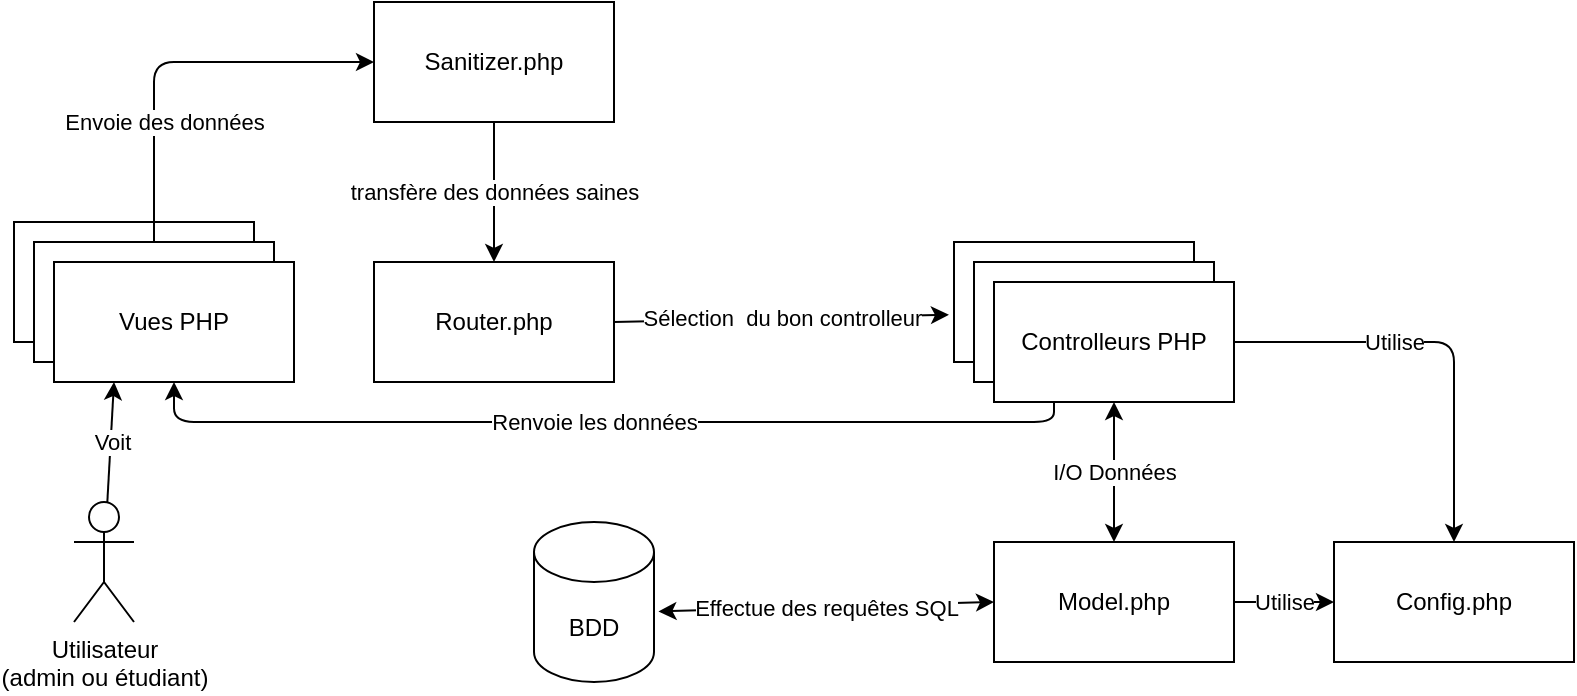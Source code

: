 <mxfile version="14.5.1" type="device"><diagram id="NjoDTC2J0k3-GqyVPjtb" name="Page-1"><mxGraphModel dx="1973" dy="1736" grid="1" gridSize="10" guides="1" tooltips="1" connect="1" arrows="1" fold="1" page="1" pageScale="1" pageWidth="827" pageHeight="1169" math="0" shadow="0"><root><mxCell id="0"/><mxCell id="1" parent="0"/><mxCell id="c4x51Dic5RnvbSyxaREF-1" value="Utilisateur&lt;br&gt;(admin ou étudiant)" style="shape=umlActor;verticalLabelPosition=bottom;verticalAlign=top;html=1;outlineConnect=0;" parent="1" vertex="1"><mxGeometry x="10" y="210" width="30" height="60" as="geometry"/></mxCell><mxCell id="c4x51Dic5RnvbSyxaREF-4" value="Router.php" style="rounded=0;whiteSpace=wrap;html=1;" parent="1" vertex="1"><mxGeometry x="160" y="90" width="120" height="60" as="geometry"/></mxCell><mxCell id="c4x51Dic5RnvbSyxaREF-8" value="Config.php" style="rounded=0;whiteSpace=wrap;html=1;" parent="1" vertex="1"><mxGeometry x="640" y="230" width="120" height="60" as="geometry"/></mxCell><mxCell id="c4x51Dic5RnvbSyxaREF-9" value="Model.php" style="rounded=0;whiteSpace=wrap;html=1;" parent="1" vertex="1"><mxGeometry x="470" y="230" width="120" height="60" as="geometry"/></mxCell><mxCell id="c4x51Dic5RnvbSyxaREF-10" value="" style="group" parent="1" vertex="1" connectable="0"><mxGeometry x="450" y="80" width="140" height="80" as="geometry"/></mxCell><mxCell id="c4x51Dic5RnvbSyxaREF-5" value="Controller1.php" style="rounded=0;whiteSpace=wrap;html=1;" parent="c4x51Dic5RnvbSyxaREF-10" vertex="1"><mxGeometry width="120" height="60" as="geometry"/></mxCell><mxCell id="c4x51Dic5RnvbSyxaREF-6" value="Controller1.php" style="rounded=0;whiteSpace=wrap;html=1;" parent="c4x51Dic5RnvbSyxaREF-10" vertex="1"><mxGeometry x="10" y="10" width="120" height="60" as="geometry"/></mxCell><mxCell id="c4x51Dic5RnvbSyxaREF-7" value="Controlleurs PHP" style="rounded=0;whiteSpace=wrap;html=1;" parent="c4x51Dic5RnvbSyxaREF-10" vertex="1"><mxGeometry x="20" y="20" width="120" height="60" as="geometry"/></mxCell><mxCell id="c4x51Dic5RnvbSyxaREF-12" value="" style="endArrow=classic;html=1;entryX=-0.021;entryY=0.606;entryDx=0;entryDy=0;entryPerimeter=0;exitX=1;exitY=0.5;exitDx=0;exitDy=0;" parent="1" source="c4x51Dic5RnvbSyxaREF-4" target="c4x51Dic5RnvbSyxaREF-5" edge="1"><mxGeometry relative="1" as="geometry"><mxPoint x="10" y="130" as="sourcePoint"/><mxPoint x="170" y="130" as="targetPoint"/></mxGeometry></mxCell><mxCell id="c4x51Dic5RnvbSyxaREF-13" value="Sélection&amp;nbsp; du bon controlleur" style="edgeLabel;resizable=0;html=1;align=center;verticalAlign=middle;" parent="c4x51Dic5RnvbSyxaREF-12" connectable="0" vertex="1"><mxGeometry relative="1" as="geometry"/></mxCell><mxCell id="c4x51Dic5RnvbSyxaREF-15" value="" style="endArrow=classic;html=1;entryX=0.5;entryY=0;entryDx=0;entryDy=0;exitX=0.5;exitY=1;exitDx=0;exitDy=0;startArrow=classic;startFill=1;" parent="1" source="c4x51Dic5RnvbSyxaREF-7" target="c4x51Dic5RnvbSyxaREF-9" edge="1"><mxGeometry relative="1" as="geometry"><mxPoint x="630" y="160" as="sourcePoint"/><mxPoint x="457.48" y="126.36" as="targetPoint"/></mxGeometry></mxCell><mxCell id="c4x51Dic5RnvbSyxaREF-16" value="I/O Données" style="edgeLabel;resizable=0;html=1;align=center;verticalAlign=middle;" parent="c4x51Dic5RnvbSyxaREF-15" connectable="0" vertex="1"><mxGeometry relative="1" as="geometry"/></mxCell><mxCell id="c4x51Dic5RnvbSyxaREF-17" value="BDD" style="shape=cylinder3;whiteSpace=wrap;html=1;boundedLbl=1;backgroundOutline=1;size=15;" parent="1" vertex="1"><mxGeometry x="240" y="220" width="60" height="80" as="geometry"/></mxCell><mxCell id="c4x51Dic5RnvbSyxaREF-19" value="" style="endArrow=classic;html=1;entryX=1.037;entryY=0.559;entryDx=0;entryDy=0;entryPerimeter=0;exitX=0;exitY=0.5;exitDx=0;exitDy=0;startArrow=classic;startFill=1;" parent="1" source="c4x51Dic5RnvbSyxaREF-9" target="c4x51Dic5RnvbSyxaREF-17" edge="1"><mxGeometry relative="1" as="geometry"><mxPoint x="290" y="130" as="sourcePoint"/><mxPoint x="457.48" y="126.36" as="targetPoint"/></mxGeometry></mxCell><mxCell id="c4x51Dic5RnvbSyxaREF-20" value="Effectue des requêtes SQL" style="edgeLabel;resizable=0;html=1;align=center;verticalAlign=middle;" parent="c4x51Dic5RnvbSyxaREF-19" connectable="0" vertex="1"><mxGeometry relative="1" as="geometry"/></mxCell><mxCell id="c4x51Dic5RnvbSyxaREF-21" value="" style="endArrow=classic;html=1;entryX=0;entryY=0.5;entryDx=0;entryDy=0;exitX=1;exitY=0.5;exitDx=0;exitDy=0;" parent="1" source="c4x51Dic5RnvbSyxaREF-9" target="c4x51Dic5RnvbSyxaREF-8" edge="1"><mxGeometry relative="1" as="geometry"><mxPoint x="540" y="320" as="sourcePoint"/><mxPoint x="640" y="320" as="targetPoint"/></mxGeometry></mxCell><mxCell id="c4x51Dic5RnvbSyxaREF-22" value="Utilise" style="edgeLabel;resizable=0;html=1;align=center;verticalAlign=middle;" parent="c4x51Dic5RnvbSyxaREF-21" connectable="0" vertex="1"><mxGeometry relative="1" as="geometry"/></mxCell><mxCell id="c4x51Dic5RnvbSyxaREF-23" value="" style="endArrow=classic;html=1;entryX=0.5;entryY=0;entryDx=0;entryDy=0;exitX=1;exitY=0.5;exitDx=0;exitDy=0;" parent="1" source="c4x51Dic5RnvbSyxaREF-7" target="c4x51Dic5RnvbSyxaREF-8" edge="1"><mxGeometry relative="1" as="geometry"><mxPoint x="600" y="270.0" as="sourcePoint"/><mxPoint x="710" y="270.0" as="targetPoint"/><Array as="points"><mxPoint x="700" y="130"/></Array></mxGeometry></mxCell><mxCell id="c4x51Dic5RnvbSyxaREF-24" value="Utilise" style="edgeLabel;resizable=0;html=1;align=center;verticalAlign=middle;" parent="c4x51Dic5RnvbSyxaREF-23" connectable="0" vertex="1"><mxGeometry relative="1" as="geometry"><mxPoint x="-25.17" as="offset"/></mxGeometry></mxCell><mxCell id="c4x51Dic5RnvbSyxaREF-28" value="" style="group" parent="1" vertex="1" connectable="0"><mxGeometry x="-20" y="70" width="140" height="80" as="geometry"/></mxCell><mxCell id="c4x51Dic5RnvbSyxaREF-25" value="" style="rounded=0;whiteSpace=wrap;html=1;" parent="c4x51Dic5RnvbSyxaREF-28" vertex="1"><mxGeometry width="120" height="60" as="geometry"/></mxCell><mxCell id="c4x51Dic5RnvbSyxaREF-26" value="" style="rounded=0;whiteSpace=wrap;html=1;" parent="c4x51Dic5RnvbSyxaREF-28" vertex="1"><mxGeometry x="10" y="10" width="120" height="60" as="geometry"/></mxCell><mxCell id="c4x51Dic5RnvbSyxaREF-27" value="Vues PHP" style="rounded=0;whiteSpace=wrap;html=1;" parent="c4x51Dic5RnvbSyxaREF-28" vertex="1"><mxGeometry x="20" y="20" width="120" height="60" as="geometry"/></mxCell><mxCell id="c4x51Dic5RnvbSyxaREF-33" value="" style="endArrow=classic;html=1;exitX=0.25;exitY=1;exitDx=0;exitDy=0;entryX=0.5;entryY=1;entryDx=0;entryDy=0;" parent="1" source="c4x51Dic5RnvbSyxaREF-7" target="c4x51Dic5RnvbSyxaREF-27" edge="1"><mxGeometry relative="1" as="geometry"><mxPoint x="130" y="130" as="sourcePoint"/><mxPoint x="80" y="160" as="targetPoint"/><Array as="points"><mxPoint x="500" y="170"/><mxPoint x="60" y="170"/></Array></mxGeometry></mxCell><mxCell id="c4x51Dic5RnvbSyxaREF-34" value="Renvoie les données" style="edgeLabel;resizable=0;html=1;align=center;verticalAlign=middle;" parent="c4x51Dic5RnvbSyxaREF-33" connectable="0" vertex="1"><mxGeometry relative="1" as="geometry"><mxPoint x="-4.83" as="offset"/></mxGeometry></mxCell><mxCell id="c4x51Dic5RnvbSyxaREF-35" value="" style="endArrow=classic;html=1;entryX=0.25;entryY=1;entryDx=0;entryDy=0;" parent="1" source="c4x51Dic5RnvbSyxaREF-1" target="c4x51Dic5RnvbSyxaREF-27" edge="1"><mxGeometry relative="1" as="geometry"><mxPoint x="-60" y="190" as="sourcePoint"/><mxPoint x="-40" y="130" as="targetPoint"/></mxGeometry></mxCell><mxCell id="c4x51Dic5RnvbSyxaREF-36" value="Voit" style="edgeLabel;resizable=0;html=1;align=center;verticalAlign=middle;" parent="c4x51Dic5RnvbSyxaREF-35" connectable="0" vertex="1"><mxGeometry relative="1" as="geometry"/></mxCell><mxCell id="c4x51Dic5RnvbSyxaREF-38" value="Sanitizer.php" style="rounded=0;whiteSpace=wrap;html=1;" parent="1" vertex="1"><mxGeometry x="160" y="-40" width="120" height="60" as="geometry"/></mxCell><mxCell id="c4x51Dic5RnvbSyxaREF-39" value="" style="endArrow=classic;html=1;exitX=0.5;exitY=0;exitDx=0;exitDy=0;entryX=0;entryY=0.5;entryDx=0;entryDy=0;" parent="1" source="c4x51Dic5RnvbSyxaREF-26" target="c4x51Dic5RnvbSyxaREF-38" edge="1"><mxGeometry relative="1" as="geometry"><mxPoint y="10" as="sourcePoint"/><mxPoint x="100" y="10" as="targetPoint"/><Array as="points"><mxPoint x="50" y="-10"/></Array></mxGeometry></mxCell><mxCell id="c4x51Dic5RnvbSyxaREF-40" value="Envoie des données" style="edgeLabel;resizable=0;html=1;align=center;verticalAlign=middle;" parent="c4x51Dic5RnvbSyxaREF-39" connectable="0" vertex="1"><mxGeometry relative="1" as="geometry"><mxPoint x="-5.17" y="30" as="offset"/></mxGeometry></mxCell><mxCell id="c4x51Dic5RnvbSyxaREF-42" value="" style="endArrow=classic;html=1;exitX=0.5;exitY=1;exitDx=0;exitDy=0;entryX=0.5;entryY=0;entryDx=0;entryDy=0;" parent="1" source="c4x51Dic5RnvbSyxaREF-38" target="c4x51Dic5RnvbSyxaREF-4" edge="1"><mxGeometry relative="1" as="geometry"><mxPoint x="300" y="40" as="sourcePoint"/><mxPoint x="400" y="40" as="targetPoint"/></mxGeometry></mxCell><mxCell id="c4x51Dic5RnvbSyxaREF-43" value="transfère des données saines" style="edgeLabel;resizable=0;html=1;align=center;verticalAlign=middle;" parent="c4x51Dic5RnvbSyxaREF-42" connectable="0" vertex="1"><mxGeometry relative="1" as="geometry"/></mxCell></root></mxGraphModel></diagram></mxfile>
